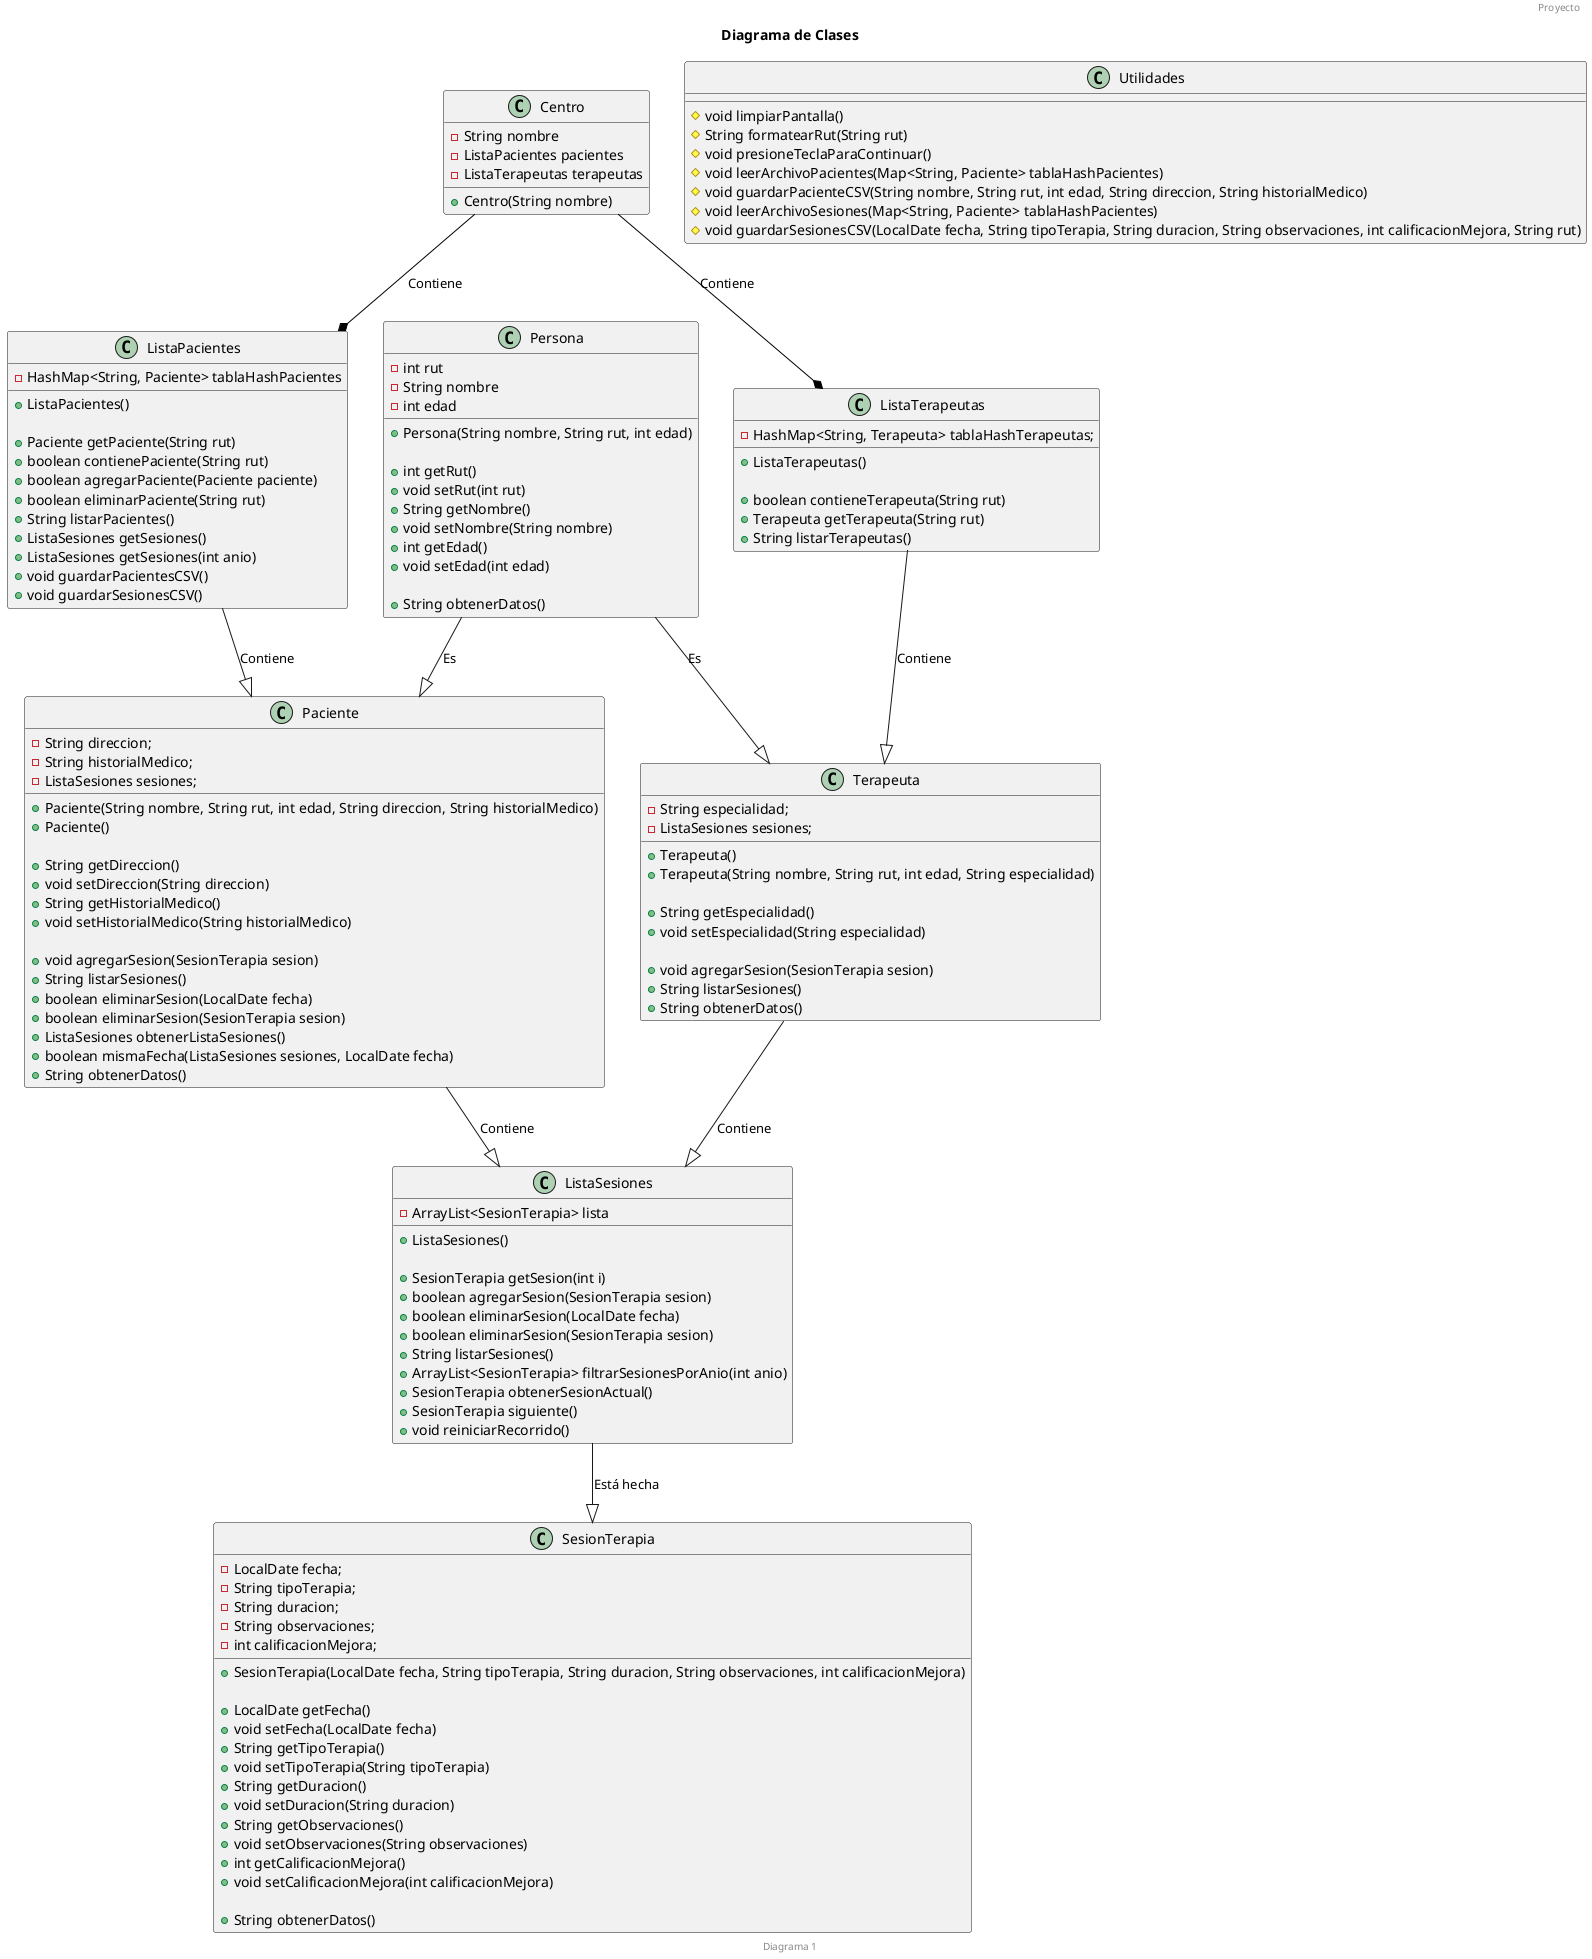 @startuml Programa

title Diagrama de Clases
header Proyecto
footer Diagrama 1

class Centro {
    - String nombre
    - ListaPacientes pacientes
    - ListaTerapeutas terapeutas

    + Centro(String nombre)
}

class Persona {
    - int rut
    - String nombre
    - int edad

    + Persona(String nombre, String rut, int edad)

    + int getRut()
    + void setRut(int rut)
    + String getNombre()
    + void setNombre(String nombre)
    + int getEdad()
    + void setEdad(int edad)

    + String obtenerDatos()
}

class ListaPacientes {
    - HashMap<String, Paciente> tablaHashPacientes
    
    + ListaPacientes()
    
    + Paciente getPaciente(String rut)
    + boolean contienePaciente(String rut)
    + boolean agregarPaciente(Paciente paciente)
    + boolean eliminarPaciente(String rut)
    + String listarPacientes()
    + ListaSesiones getSesiones()
    + ListaSesiones getSesiones(int anio)
    + void guardarPacientesCSV()
    + void guardarSesionesCSV()
}

class Paciente {
    - String direccion;
    - String historialMedico;
    - ListaSesiones sesiones;

    + Paciente(String nombre, String rut, int edad, String direccion, String historialMedico)
    + Paciente()

    + String getDireccion()
    + void setDireccion(String direccion)
    + String getHistorialMedico()
    + void setHistorialMedico(String historialMedico)
    
    + void agregarSesion(SesionTerapia sesion)
    + String listarSesiones()
    + boolean eliminarSesion(LocalDate fecha)
    + boolean eliminarSesion(SesionTerapia sesion)
    + ListaSesiones obtenerListaSesiones()
    + boolean mismaFecha(ListaSesiones sesiones, LocalDate fecha)
    + String obtenerDatos()
}

class ListaTerapeutas {
    - HashMap<String, Terapeuta> tablaHashTerapeutas;
    
    + ListaTerapeutas()
    
    + boolean contieneTerapeuta(String rut)
    + Terapeuta getTerapeuta(String rut)
    + String listarTerapeutas()
}

class Terapeuta {
    - String especialidad;
    - ListaSesiones sesiones;
    
    + Terapeuta()
    + Terapeuta(String nombre, String rut, int edad, String especialidad)
    
    + String getEspecialidad()
    + void setEspecialidad(String especialidad)

    + void agregarSesion(SesionTerapia sesion)
    + String listarSesiones() 
    + String obtenerDatos()
}

class ListaSesiones {
    - ArrayList<SesionTerapia> lista

    + ListaSesiones()
    
    + SesionTerapia getSesion(int i)
    + boolean agregarSesion(SesionTerapia sesion)
    + boolean eliminarSesion(LocalDate fecha)      
    + boolean eliminarSesion(SesionTerapia sesion)
    + String listarSesiones()
    + ArrayList<SesionTerapia> filtrarSesionesPorAnio(int anio)
    + SesionTerapia obtenerSesionActual()
    + SesionTerapia siguiente()
    + void reiniciarRecorrido()
}

class SesionTerapia {
    - LocalDate fecha;
    - String tipoTerapia;
    - String duracion;
    - String observaciones;
    - int calificacionMejora;
    
    + SesionTerapia(LocalDate fecha, String tipoTerapia, String duracion, String observaciones, int calificacionMejora)

    + LocalDate getFecha()
    + void setFecha(LocalDate fecha)
    + String getTipoTerapia() 
    + void setTipoTerapia(String tipoTerapia)
    + String getDuracion()
    + void setDuracion(String duracion)
    + String getObservaciones() 
    + void setObservaciones(String observaciones)
    + int getCalificacionMejora()
    + void setCalificacionMejora(int calificacionMejora)

    + String obtenerDatos()
}

class Utilidades {
    # void limpiarPantalla()
    # String formatearRut(String rut)
    # void presioneTeclaParaContinuar()
    # void leerArchivoPacientes(Map<String, Paciente> tablaHashPacientes)
    # void guardarPacienteCSV(String nombre, String rut, int edad, String direccion, String historialMedico)
    # void leerArchivoSesiones(Map<String, Paciente> tablaHashPacientes)
    # void guardarSesionesCSV(LocalDate fecha, String tipoTerapia, String duracion, String observaciones, int calificacionMejora, String rut)
}

Centro -[#black]-* ListaPacientes : Contiene
Centro -[#black]-* ListaTerapeutas : Contiene
Persona --|> Paciente : Es
Persona --|> Terapeuta : Es
ListaPacientes --|> Paciente : Contiene
ListaTerapeutas --|> Terapeuta : Contiene
Paciente --|> ListaSesiones : Contiene
Terapeuta --|> ListaSesiones : Contiene
ListaSesiones --|> SesionTerapia : Está hecha

@enduml
